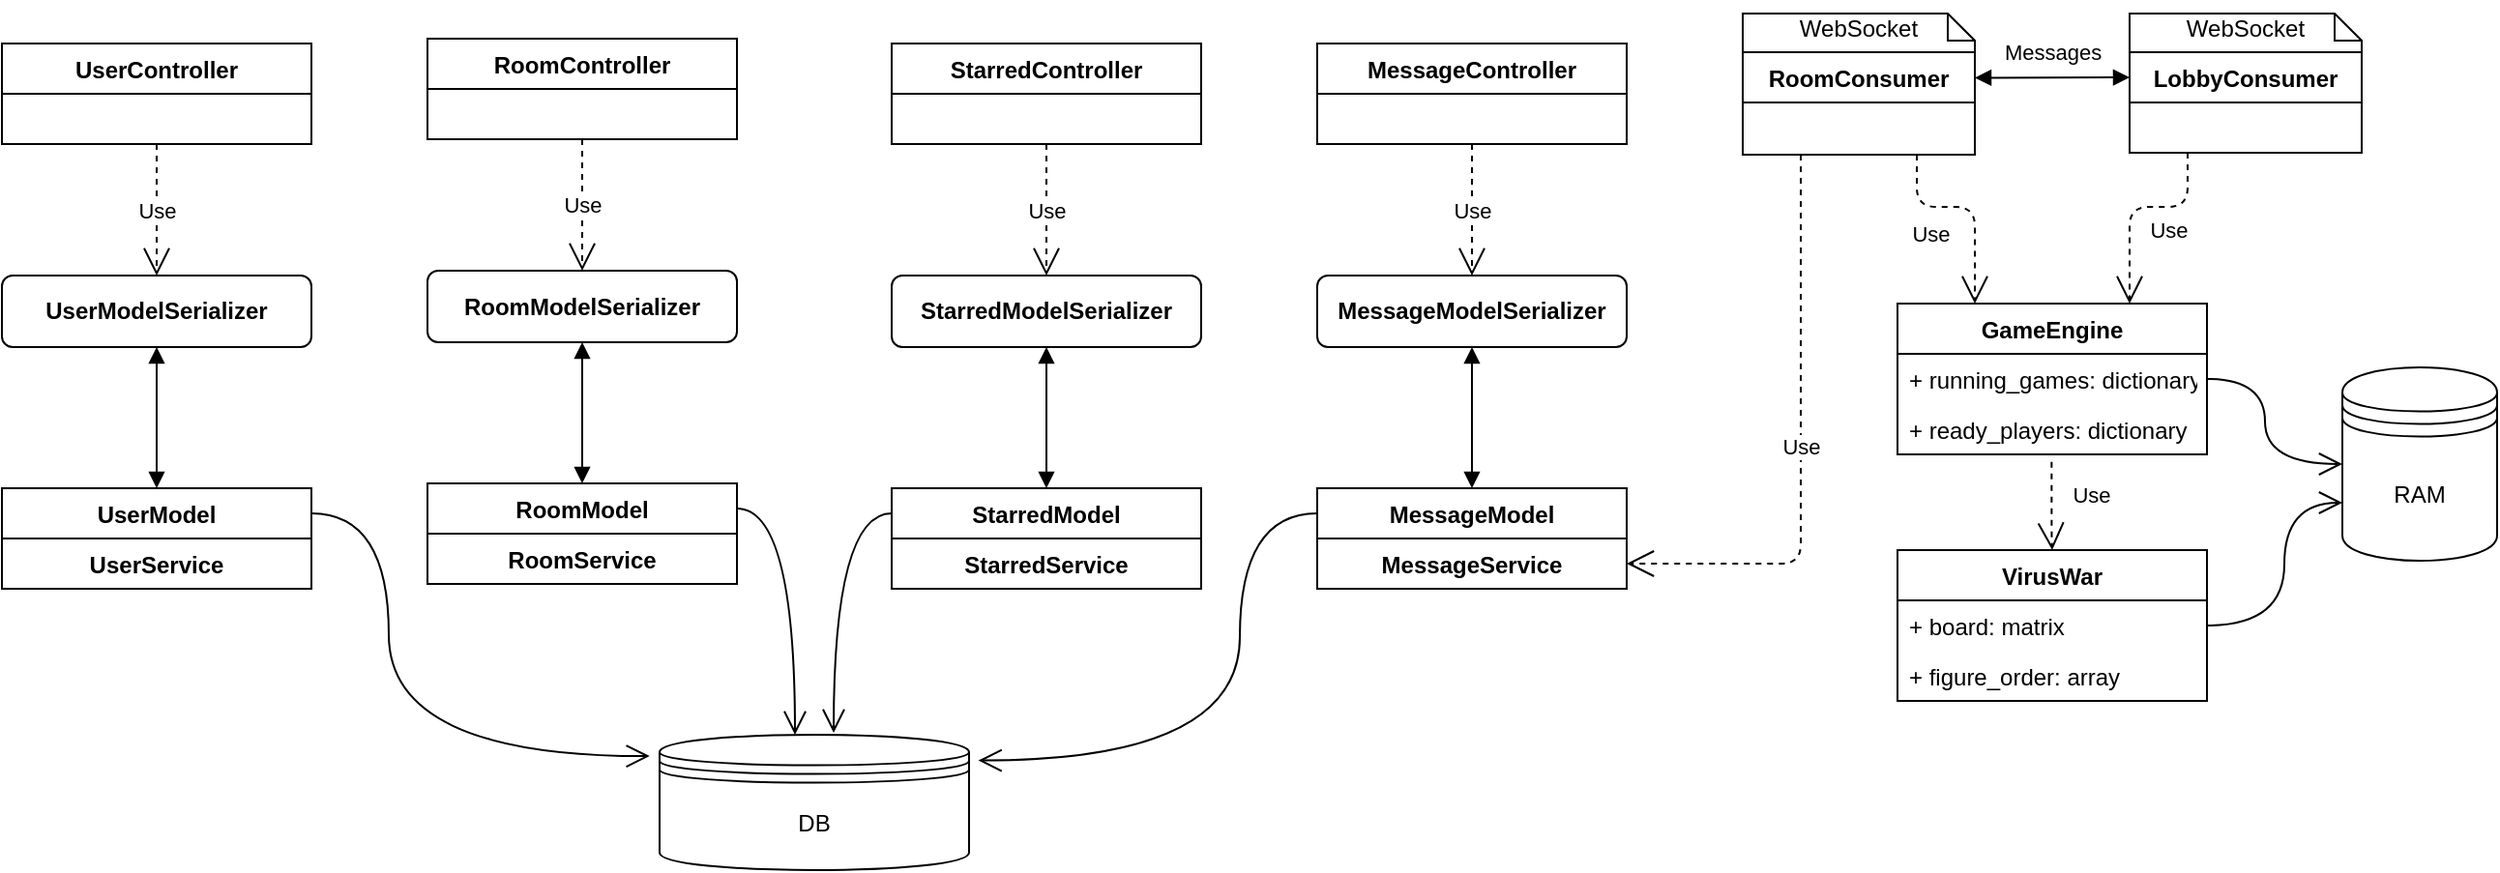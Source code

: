 <mxfile version="12.4.2" type="device" pages="1"><diagram id="3VxCbo50hHaCCFM6h1vI" name="Страница 1"><mxGraphModel dx="1350" dy="759" grid="1" gridSize="10" guides="1" tooltips="1" connect="1" arrows="1" fold="1" page="1" pageScale="1" pageWidth="1169" pageHeight="827" math="0" shadow="0"><root><mxCell id="0"/><mxCell id="1" parent="0"/><mxCell id="SbB426saY0wgJ_eDa3fp-4" value="DB" style="shape=datastore;whiteSpace=wrap;html=1;" parent="1" vertex="1"><mxGeometry x="380" y="420" width="160" height="70" as="geometry"/></mxCell><mxCell id="SbB426saY0wgJ_eDa3fp-24" value="UserController" style="swimlane;fontStyle=1;childLayout=stackLayout;horizontal=1;startSize=26;fillColor=none;horizontalStack=0;resizeParent=1;resizeParentMax=0;resizeLast=0;collapsible=1;marginBottom=0;" parent="1" vertex="1"><mxGeometry x="40" y="62.5" width="160" height="52" as="geometry"><mxRectangle x="120" y="180" width="120" height="26" as="alternateBounds"/></mxGeometry></mxCell><mxCell id="R4B889OyxI68Hv-GTnjq-7" value="RAM" style="shape=datastore;whiteSpace=wrap;html=1;" parent="1" vertex="1"><mxGeometry x="1250" y="230" width="80" height="100" as="geometry"/></mxCell><mxCell id="R4B889OyxI68Hv-GTnjq-9" value="" style="group" parent="1" vertex="1" connectable="0"><mxGeometry x="1090" y="47" width="160" height="72" as="geometry"/></mxCell><mxCell id="SbB426saY0wgJ_eDa3fp-6" value="&lt;div&gt;&lt;span&gt;WebSocket&lt;/span&gt;&lt;/div&gt;" style="shape=note;whiteSpace=wrap;html=1;size=14;verticalAlign=top;align=center;spacingTop=-6;" parent="R4B889OyxI68Hv-GTnjq-9" vertex="1"><mxGeometry x="50" width="120" height="20" as="geometry"/></mxCell><mxCell id="SbB426saY0wgJ_eDa3fp-18" value="LobbyConsumer" style="swimlane;fontStyle=1;childLayout=stackLayout;horizontal=1;startSize=26;fillColor=none;horizontalStack=0;resizeParent=1;resizeParentMax=0;resizeLast=0;collapsible=1;marginBottom=0;" parent="R4B889OyxI68Hv-GTnjq-9" vertex="1"><mxGeometry x="50" y="20" width="120" height="52" as="geometry"/></mxCell><mxCell id="R4B889OyxI68Hv-GTnjq-10" value="" style="group" parent="1" vertex="1" connectable="0"><mxGeometry x="990" y="40" width="160" height="80" as="geometry"/></mxCell><mxCell id="SbB426saY0wgJ_eDa3fp-7" value="&lt;div&gt;&lt;span&gt;WebSocket&lt;/span&gt;&lt;/div&gt;" style="shape=note;whiteSpace=wrap;html=1;size=14;verticalAlign=top;align=center;spacingTop=-6;" parent="R4B889OyxI68Hv-GTnjq-10" vertex="1"><mxGeometry x="-50" y="7" width="120" height="20" as="geometry"/></mxCell><mxCell id="SbB426saY0wgJ_eDa3fp-22" value="RoomConsumer" style="swimlane;fontStyle=1;childLayout=stackLayout;horizontal=1;startSize=26;fillColor=none;horizontalStack=0;resizeParent=1;resizeParentMax=0;resizeLast=0;collapsible=1;marginBottom=0;" parent="R4B889OyxI68Hv-GTnjq-10" vertex="1"><mxGeometry x="-50" y="27" width="120" height="53" as="geometry"><mxRectangle x="120" y="180" width="120" height="26" as="alternateBounds"/></mxGeometry></mxCell><mxCell id="pPfWYoDNGAKFjGoTFbvL-13" value="UserModel" style="swimlane;fontStyle=1;childLayout=stackLayout;horizontal=1;startSize=26;fillColor=none;horizontalStack=0;resizeParent=1;resizeParentMax=0;resizeLast=0;collapsible=1;marginBottom=0;" vertex="1" parent="1"><mxGeometry x="40" y="292.5" width="160" height="52" as="geometry"/></mxCell><mxCell id="pPfWYoDNGAKFjGoTFbvL-30" value="UserService" style="text;strokeColor=none;fillColor=none;align=center;verticalAlign=top;spacingLeft=4;spacingRight=4;overflow=hidden;rotatable=0;points=[[0,0.5],[1,0.5]];portConstraint=eastwest;fontStyle=1" vertex="1" parent="pPfWYoDNGAKFjGoTFbvL-13"><mxGeometry y="26" width="160" height="26" as="geometry"/></mxCell><mxCell id="pPfWYoDNGAKFjGoTFbvL-15" value="UserModelSerializer" style="shape=ext;rounded=1;html=1;whiteSpace=wrap;fontStyle=1" vertex="1" parent="1"><mxGeometry x="40" y="182.5" width="160" height="37" as="geometry"/></mxCell><mxCell id="pPfWYoDNGAKFjGoTFbvL-36" value="" style="endArrow=block;startArrow=block;endFill=1;startFill=1;html=1;strokeColor=#000000;exitX=0.5;exitY=1;exitDx=0;exitDy=0;entryX=0.5;entryY=0;entryDx=0;entryDy=0;" edge="1" parent="1" source="pPfWYoDNGAKFjGoTFbvL-15" target="pPfWYoDNGAKFjGoTFbvL-13"><mxGeometry width="160" relative="1" as="geometry"><mxPoint x="150" y="202.5" as="sourcePoint"/><mxPoint x="150" y="135.5" as="targetPoint"/></mxGeometry></mxCell><mxCell id="pPfWYoDNGAKFjGoTFbvL-37" value="RoomModel" style="swimlane;fontStyle=1;childLayout=stackLayout;horizontal=1;startSize=26;fillColor=none;horizontalStack=0;resizeParent=1;resizeParentMax=0;resizeLast=0;collapsible=1;marginBottom=0;" vertex="1" parent="1"><mxGeometry x="260" y="290" width="160" height="52" as="geometry"/></mxCell><mxCell id="pPfWYoDNGAKFjGoTFbvL-38" value="RoomService" style="text;strokeColor=none;fillColor=none;align=center;verticalAlign=top;spacingLeft=4;spacingRight=4;overflow=hidden;rotatable=0;points=[[0,0.5],[1,0.5]];portConstraint=eastwest;fontStyle=1" vertex="1" parent="pPfWYoDNGAKFjGoTFbvL-37"><mxGeometry y="26" width="160" height="26" as="geometry"/></mxCell><mxCell id="pPfWYoDNGAKFjGoTFbvL-39" value="RoomModelSerializer" style="shape=ext;rounded=1;html=1;whiteSpace=wrap;fontStyle=1" vertex="1" parent="1"><mxGeometry x="260" y="180" width="160" height="37" as="geometry"/></mxCell><mxCell id="pPfWYoDNGAKFjGoTFbvL-40" value="" style="endArrow=block;startArrow=block;endFill=1;startFill=1;html=1;strokeColor=#000000;exitX=0.5;exitY=1;exitDx=0;exitDy=0;entryX=0.5;entryY=0;entryDx=0;entryDy=0;" edge="1" parent="1" source="pPfWYoDNGAKFjGoTFbvL-39" target="pPfWYoDNGAKFjGoTFbvL-37"><mxGeometry width="160" relative="1" as="geometry"><mxPoint x="370" y="200" as="sourcePoint"/><mxPoint x="370" y="133" as="targetPoint"/></mxGeometry></mxCell><mxCell id="pPfWYoDNGAKFjGoTFbvL-41" value="StarredModel" style="swimlane;fontStyle=1;childLayout=stackLayout;horizontal=1;startSize=26;fillColor=none;horizontalStack=0;resizeParent=1;resizeParentMax=0;resizeLast=0;collapsible=1;marginBottom=0;" vertex="1" parent="1"><mxGeometry x="500" y="292.5" width="160" height="52" as="geometry"/></mxCell><mxCell id="pPfWYoDNGAKFjGoTFbvL-42" value="StarredService" style="text;strokeColor=none;fillColor=none;align=center;verticalAlign=top;spacingLeft=4;spacingRight=4;overflow=hidden;rotatable=0;points=[[0,0.5],[1,0.5]];portConstraint=eastwest;fontStyle=1" vertex="1" parent="pPfWYoDNGAKFjGoTFbvL-41"><mxGeometry y="26" width="160" height="26" as="geometry"/></mxCell><mxCell id="pPfWYoDNGAKFjGoTFbvL-43" value="StarredModelSerializer" style="shape=ext;rounded=1;html=1;whiteSpace=wrap;fontStyle=1" vertex="1" parent="1"><mxGeometry x="500" y="182.5" width="160" height="37" as="geometry"/></mxCell><mxCell id="pPfWYoDNGAKFjGoTFbvL-44" value="" style="endArrow=block;startArrow=block;endFill=1;startFill=1;html=1;strokeColor=#000000;exitX=0.5;exitY=1;exitDx=0;exitDy=0;entryX=0.5;entryY=0;entryDx=0;entryDy=0;" edge="1" parent="1" source="pPfWYoDNGAKFjGoTFbvL-43" target="pPfWYoDNGAKFjGoTFbvL-41"><mxGeometry width="160" relative="1" as="geometry"><mxPoint x="610" y="202.5" as="sourcePoint"/><mxPoint x="610" y="135.5" as="targetPoint"/></mxGeometry></mxCell><mxCell id="pPfWYoDNGAKFjGoTFbvL-45" value="MessageModel" style="swimlane;fontStyle=1;childLayout=stackLayout;horizontal=1;startSize=26;fillColor=none;horizontalStack=0;resizeParent=1;resizeParentMax=0;resizeLast=0;collapsible=1;marginBottom=0;" vertex="1" parent="1"><mxGeometry x="720" y="292.5" width="160" height="52" as="geometry"/></mxCell><mxCell id="pPfWYoDNGAKFjGoTFbvL-46" value="MessageService" style="text;strokeColor=none;fillColor=none;align=center;verticalAlign=top;spacingLeft=4;spacingRight=4;overflow=hidden;rotatable=0;points=[[0,0.5],[1,0.5]];portConstraint=eastwest;fontStyle=1" vertex="1" parent="pPfWYoDNGAKFjGoTFbvL-45"><mxGeometry y="26" width="160" height="26" as="geometry"/></mxCell><mxCell id="pPfWYoDNGAKFjGoTFbvL-47" value="MessageModelSerializer" style="shape=ext;rounded=1;html=1;whiteSpace=wrap;fontStyle=1" vertex="1" parent="1"><mxGeometry x="720" y="182.5" width="160" height="37" as="geometry"/></mxCell><mxCell id="pPfWYoDNGAKFjGoTFbvL-48" value="" style="endArrow=block;startArrow=block;endFill=1;startFill=1;html=1;strokeColor=#000000;exitX=0.5;exitY=1;exitDx=0;exitDy=0;entryX=0.5;entryY=0;entryDx=0;entryDy=0;" edge="1" parent="1" source="pPfWYoDNGAKFjGoTFbvL-47" target="pPfWYoDNGAKFjGoTFbvL-45"><mxGeometry width="160" relative="1" as="geometry"><mxPoint x="830" y="202.5" as="sourcePoint"/><mxPoint x="830" y="135.5" as="targetPoint"/></mxGeometry></mxCell><mxCell id="pPfWYoDNGAKFjGoTFbvL-49" value="Use" style="endArrow=open;endSize=12;dashed=1;html=1;strokeColor=#000000;exitX=0.5;exitY=1;exitDx=0;exitDy=0;entryX=0.5;entryY=0;entryDx=0;entryDy=0;" edge="1" parent="1" source="SbB426saY0wgJ_eDa3fp-24" target="pPfWYoDNGAKFjGoTFbvL-15"><mxGeometry width="160" relative="1" as="geometry"><mxPoint x="-180" y="172.5" as="sourcePoint"/><mxPoint x="-20" y="172.5" as="targetPoint"/></mxGeometry></mxCell><mxCell id="pPfWYoDNGAKFjGoTFbvL-50" value="RoomController" style="swimlane;fontStyle=1;childLayout=stackLayout;horizontal=1;startSize=26;fillColor=none;horizontalStack=0;resizeParent=1;resizeParentMax=0;resizeLast=0;collapsible=1;marginBottom=0;" vertex="1" parent="1"><mxGeometry x="260" y="60" width="160" height="52" as="geometry"><mxRectangle x="120" y="180" width="120" height="26" as="alternateBounds"/></mxGeometry></mxCell><mxCell id="pPfWYoDNGAKFjGoTFbvL-51" value="StarredController" style="swimlane;fontStyle=1;childLayout=stackLayout;horizontal=1;startSize=26;fillColor=none;horizontalStack=0;resizeParent=1;resizeParentMax=0;resizeLast=0;collapsible=1;marginBottom=0;" vertex="1" parent="1"><mxGeometry x="500" y="62.5" width="160" height="52" as="geometry"><mxRectangle x="120" y="180" width="120" height="26" as="alternateBounds"/></mxGeometry></mxCell><mxCell id="pPfWYoDNGAKFjGoTFbvL-52" value="MessageController" style="swimlane;fontStyle=1;childLayout=stackLayout;horizontal=1;startSize=26;fillColor=none;horizontalStack=0;resizeParent=1;resizeParentMax=0;resizeLast=0;collapsible=1;marginBottom=0;" vertex="1" parent="1"><mxGeometry x="720" y="62.5" width="160" height="52" as="geometry"><mxRectangle x="120" y="180" width="120" height="26" as="alternateBounds"/></mxGeometry></mxCell><mxCell id="pPfWYoDNGAKFjGoTFbvL-53" value="" style="endArrow=open;endSize=10;html=1;exitX=1;exitY=0.25;exitDx=0;exitDy=0;edgeStyle=orthogonalEdgeStyle;curved=1;entryX=-0.032;entryY=0.158;entryDx=0;entryDy=0;entryPerimeter=0;" edge="1" parent="1" source="pPfWYoDNGAKFjGoTFbvL-13" target="SbB426saY0wgJ_eDa3fp-4"><mxGeometry x="0.125" y="-30" width="160" relative="1" as="geometry"><mxPoint x="190" y="-46" as="sourcePoint"/><mxPoint x="250" y="440" as="targetPoint"/><mxPoint as="offset"/><Array as="points"><mxPoint x="240" y="306"/><mxPoint x="240" y="431"/></Array></mxGeometry></mxCell><mxCell id="pPfWYoDNGAKFjGoTFbvL-55" value="" style="endArrow=open;endSize=10;html=1;exitX=1;exitY=0.25;exitDx=0;exitDy=0;edgeStyle=orthogonalEdgeStyle;curved=1;" edge="1" parent="1" source="pPfWYoDNGAKFjGoTFbvL-37"><mxGeometry x="0.125" y="-30" width="160" relative="1" as="geometry"><mxPoint x="180" y="306" as="sourcePoint"/><mxPoint x="450" y="420" as="targetPoint"/><mxPoint as="offset"/><Array as="points"><mxPoint x="450" y="303"/><mxPoint x="450" y="420"/></Array></mxGeometry></mxCell><mxCell id="pPfWYoDNGAKFjGoTFbvL-57" value="" style="endArrow=open;endSize=10;html=1;exitX=0;exitY=0.25;exitDx=0;exitDy=0;edgeStyle=orthogonalEdgeStyle;curved=1;" edge="1" parent="1" source="pPfWYoDNGAKFjGoTFbvL-41"><mxGeometry x="0.125" y="-30" width="160" relative="1" as="geometry"><mxPoint x="430" y="313" as="sourcePoint"/><mxPoint x="470" y="419" as="targetPoint"/><mxPoint as="offset"/><Array as="points"><mxPoint x="470" y="306"/><mxPoint x="470" y="419"/></Array></mxGeometry></mxCell><mxCell id="pPfWYoDNGAKFjGoTFbvL-58" value="" style="endArrow=open;endSize=10;html=1;exitX=0;exitY=0.25;exitDx=0;exitDy=0;edgeStyle=orthogonalEdgeStyle;curved=1;entryX=1.03;entryY=0.19;entryDx=0;entryDy=0;entryPerimeter=0;" edge="1" parent="1" source="pPfWYoDNGAKFjGoTFbvL-45" target="SbB426saY0wgJ_eDa3fp-4"><mxGeometry x="0.125" y="-30" width="160" relative="1" as="geometry"><mxPoint x="610" y="370" as="sourcePoint"/><mxPoint x="805" y="505" as="targetPoint"/><mxPoint as="offset"/><Array as="points"><mxPoint x="680" y="306"/><mxPoint x="680" y="433"/></Array></mxGeometry></mxCell><mxCell id="pPfWYoDNGAKFjGoTFbvL-59" value="Use" style="endArrow=open;endSize=12;dashed=1;html=1;strokeColor=#000000;exitX=0.5;exitY=1;exitDx=0;exitDy=0;entryX=0.5;entryY=0;entryDx=0;entryDy=0;" edge="1" parent="1" source="pPfWYoDNGAKFjGoTFbvL-50" target="pPfWYoDNGAKFjGoTFbvL-39"><mxGeometry width="160" relative="1" as="geometry"><mxPoint x="330" y="124.5" as="sourcePoint"/><mxPoint x="330" y="192.5" as="targetPoint"/></mxGeometry></mxCell><mxCell id="pPfWYoDNGAKFjGoTFbvL-60" value="Use" style="endArrow=open;endSize=12;dashed=1;html=1;strokeColor=#000000;exitX=0.5;exitY=1;exitDx=0;exitDy=0;entryX=0.5;entryY=0;entryDx=0;entryDy=0;" edge="1" parent="1" source="pPfWYoDNGAKFjGoTFbvL-51" target="pPfWYoDNGAKFjGoTFbvL-43"><mxGeometry width="160" relative="1" as="geometry"><mxPoint x="590" y="122" as="sourcePoint"/><mxPoint x="590" y="190" as="targetPoint"/></mxGeometry></mxCell><mxCell id="pPfWYoDNGAKFjGoTFbvL-61" value="Use" style="endArrow=open;endSize=12;dashed=1;html=1;strokeColor=#000000;exitX=0.5;exitY=1;exitDx=0;exitDy=0;entryX=0.5;entryY=0;entryDx=0;entryDy=0;" edge="1" parent="1" source="pPfWYoDNGAKFjGoTFbvL-52" target="pPfWYoDNGAKFjGoTFbvL-47"><mxGeometry width="160" relative="1" as="geometry"><mxPoint x="340" y="132" as="sourcePoint"/><mxPoint x="340" y="200" as="targetPoint"/></mxGeometry></mxCell><mxCell id="pPfWYoDNGAKFjGoTFbvL-62" value="Messages" style="endArrow=block;startArrow=block;endFill=1;startFill=1;html=1;strokeColor=#000000;exitX=0;exitY=0.25;exitDx=0;exitDy=0;entryX=1;entryY=0.25;entryDx=0;entryDy=0;" edge="1" parent="1" source="SbB426saY0wgJ_eDa3fp-18" target="SbB426saY0wgJ_eDa3fp-22"><mxGeometry y="-13" width="160" relative="1" as="geometry"><mxPoint x="1325" y="223" as="sourcePoint"/><mxPoint x="1325" y="296" as="targetPoint"/><mxPoint as="offset"/></mxGeometry></mxCell><mxCell id="pPfWYoDNGAKFjGoTFbvL-63" value="Use" style="endArrow=open;endSize=12;dashed=1;html=1;strokeColor=#000000;exitX=0.25;exitY=1;exitDx=0;exitDy=0;entryX=1;entryY=0.5;entryDx=0;entryDy=0;edgeStyle=orthogonalEdgeStyle;elbow=vertical;" edge="1" parent="1" source="SbB426saY0wgJ_eDa3fp-22" target="pPfWYoDNGAKFjGoTFbvL-46"><mxGeometry width="160" relative="1" as="geometry"><mxPoint x="1180" y="130" as="sourcePoint"/><mxPoint x="1180" y="198" as="targetPoint"/><Array as="points"><mxPoint x="970" y="332"/></Array></mxGeometry></mxCell><mxCell id="pPfWYoDNGAKFjGoTFbvL-74" value="VirusWar" style="swimlane;fontStyle=1;childLayout=stackLayout;horizontal=1;startSize=26;fillColor=none;horizontalStack=0;resizeParent=1;resizeParentMax=0;resizeLast=0;collapsible=1;marginBottom=0;align=center;" vertex="1" parent="1"><mxGeometry x="1020" y="324.5" width="160" height="78" as="geometry"/></mxCell><mxCell id="pPfWYoDNGAKFjGoTFbvL-75" value="+ board: matrix" style="text;strokeColor=none;fillColor=none;align=left;verticalAlign=top;spacingLeft=4;spacingRight=4;overflow=hidden;rotatable=0;points=[[0,0.5],[1,0.5]];portConstraint=eastwest;" vertex="1" parent="pPfWYoDNGAKFjGoTFbvL-74"><mxGeometry y="26" width="160" height="26" as="geometry"/></mxCell><mxCell id="pPfWYoDNGAKFjGoTFbvL-87" value="+ figure_order: array" style="text;strokeColor=none;fillColor=none;align=left;verticalAlign=top;spacingLeft=4;spacingRight=4;overflow=hidden;rotatable=0;points=[[0,0.5],[1,0.5]];portConstraint=eastwest;" vertex="1" parent="pPfWYoDNGAKFjGoTFbvL-74"><mxGeometry y="52" width="160" height="26" as="geometry"/></mxCell><mxCell id="pPfWYoDNGAKFjGoTFbvL-78" value="GameEngine" style="swimlane;fontStyle=1;childLayout=stackLayout;horizontal=1;startSize=26;fillColor=none;horizontalStack=0;resizeParent=1;resizeParentMax=0;resizeLast=0;collapsible=1;marginBottom=0;align=center;" vertex="1" parent="1"><mxGeometry x="1020" y="197" width="160" height="78" as="geometry"/></mxCell><mxCell id="pPfWYoDNGAKFjGoTFbvL-79" value="+ running_games: dictionary" style="text;strokeColor=none;fillColor=none;align=left;verticalAlign=top;spacingLeft=4;spacingRight=4;overflow=hidden;rotatable=0;points=[[0,0.5],[1,0.5]];portConstraint=eastwest;" vertex="1" parent="pPfWYoDNGAKFjGoTFbvL-78"><mxGeometry y="26" width="160" height="26" as="geometry"/></mxCell><mxCell id="pPfWYoDNGAKFjGoTFbvL-80" value="+ ready_players: dictionary" style="text;strokeColor=none;fillColor=none;align=left;verticalAlign=top;spacingLeft=4;spacingRight=4;overflow=hidden;rotatable=0;points=[[0,0.5],[1,0.5]];portConstraint=eastwest;" vertex="1" parent="pPfWYoDNGAKFjGoTFbvL-78"><mxGeometry y="52" width="160" height="26" as="geometry"/></mxCell><mxCell id="pPfWYoDNGAKFjGoTFbvL-82" value="Use" style="endArrow=open;endSize=12;dashed=1;html=1;strokeColor=#000000;exitX=0.75;exitY=1;exitDx=0;exitDy=0;entryX=0.25;entryY=0;entryDx=0;entryDy=0;edgeStyle=orthogonalEdgeStyle;elbow=vertical;" edge="1" parent="1" source="SbB426saY0wgJ_eDa3fp-22" target="pPfWYoDNGAKFjGoTFbvL-78"><mxGeometry x="0.317" y="-23" width="160" relative="1" as="geometry"><mxPoint x="980" y="129" as="sourcePoint"/><mxPoint x="890" y="339" as="targetPoint"/><Array as="points"><mxPoint x="1030" y="147"/><mxPoint x="1060" y="147"/></Array><mxPoint as="offset"/></mxGeometry></mxCell><mxCell id="pPfWYoDNGAKFjGoTFbvL-83" value="Use" style="endArrow=open;endSize=12;dashed=1;html=1;strokeColor=#000000;exitX=0.25;exitY=1;exitDx=0;exitDy=0;edgeStyle=orthogonalEdgeStyle;elbow=vertical;entryX=0.75;entryY=0;entryDx=0;entryDy=0;" edge="1" parent="1" source="SbB426saY0wgJ_eDa3fp-18" target="pPfWYoDNGAKFjGoTFbvL-78"><mxGeometry x="0.3" y="20" width="160" relative="1" as="geometry"><mxPoint x="1040" y="129" as="sourcePoint"/><mxPoint x="1130" y="167" as="targetPoint"/><Array as="points"><mxPoint x="1170" y="147"/><mxPoint x="1140" y="147"/></Array><mxPoint as="offset"/></mxGeometry></mxCell><mxCell id="pPfWYoDNGAKFjGoTFbvL-84" value="Use" style="endArrow=open;endSize=12;dashed=1;html=1;strokeColor=#000000;edgeStyle=orthogonalEdgeStyle;elbow=vertical;entryX=0.5;entryY=0;entryDx=0;entryDy=0;exitX=0.498;exitY=1.147;exitDx=0;exitDy=0;exitPerimeter=0;" edge="1" parent="1" source="pPfWYoDNGAKFjGoTFbvL-80" target="pPfWYoDNGAKFjGoTFbvL-74"><mxGeometry x="0.696" y="29" width="160" relative="1" as="geometry"><mxPoint x="1120" y="297" as="sourcePoint"/><mxPoint x="1190" y="367.5" as="targetPoint"/><Array as="points"><mxPoint x="1100" y="318"/><mxPoint x="1100" y="318"/></Array><mxPoint x="-9" y="-21" as="offset"/></mxGeometry></mxCell><mxCell id="pPfWYoDNGAKFjGoTFbvL-85" value="" style="endArrow=open;endSize=10;html=1;edgeStyle=orthogonalEdgeStyle;curved=1;entryX=0;entryY=0.5;entryDx=0;entryDy=0;" edge="1" parent="1" target="R4B889OyxI68Hv-GTnjq-7"><mxGeometry x="0.125" y="-30" width="160" relative="1" as="geometry"><mxPoint x="1180" y="236" as="sourcePoint"/><mxPoint x="1060" y="607" as="targetPoint"/><mxPoint as="offset"/><Array as="points"><mxPoint x="1210" y="236"/><mxPoint x="1210" y="280"/></Array></mxGeometry></mxCell><mxCell id="pPfWYoDNGAKFjGoTFbvL-86" value="" style="endArrow=open;endSize=10;html=1;exitX=1;exitY=0.5;exitDx=0;exitDy=0;edgeStyle=orthogonalEdgeStyle;curved=1;entryX=0;entryY=0.7;entryDx=0;entryDy=0;" edge="1" parent="1" source="pPfWYoDNGAKFjGoTFbvL-75" target="R4B889OyxI68Hv-GTnjq-7"><mxGeometry x="0.125" y="-30" width="160" relative="1" as="geometry"><mxPoint x="1220" y="376.5" as="sourcePoint"/><mxPoint x="1290" y="420.5" as="targetPoint"/><mxPoint as="offset"/><Array as="points"><mxPoint x="1220" y="364"/><mxPoint x="1220" y="300"/></Array></mxGeometry></mxCell></root></mxGraphModel></diagram></mxfile>
